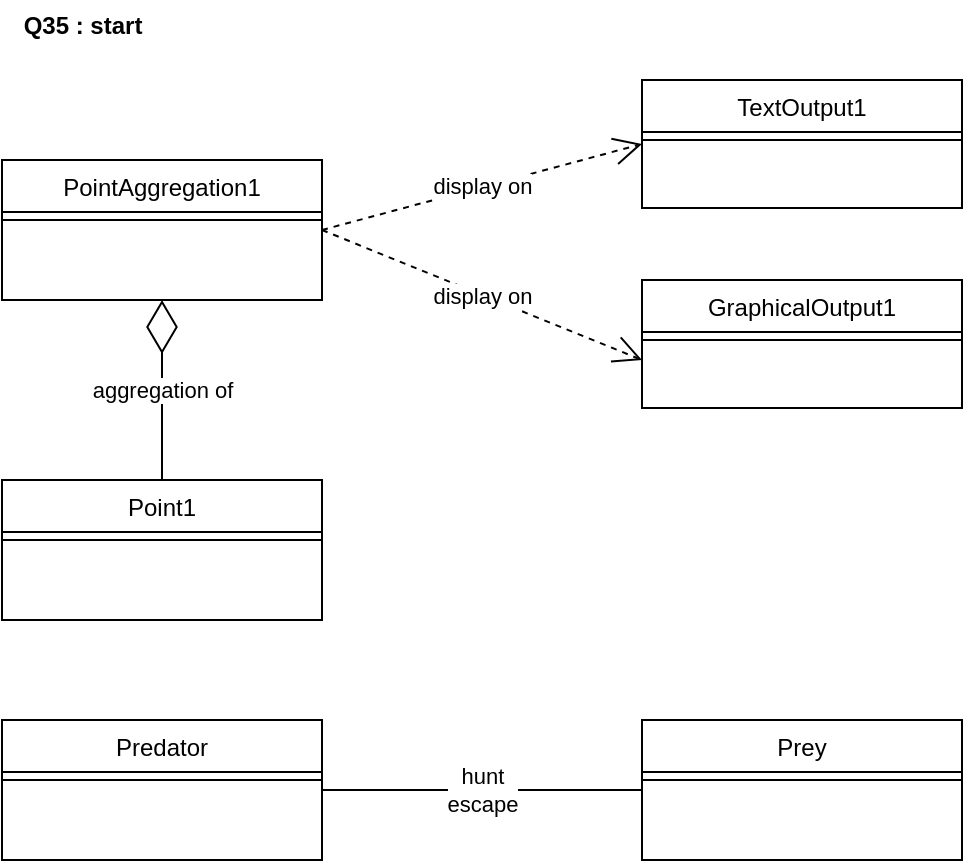 <mxfile version="24.2.5" type="device" pages="2">
  <diagram id="C5RBs43oDa-KdzZeNtuy" name="Q35 : START">
    <mxGraphModel dx="1195" dy="712" grid="1" gridSize="10" guides="1" tooltips="1" connect="1" arrows="1" fold="1" page="1" pageScale="1" pageWidth="827" pageHeight="1169" math="0" shadow="0">
      <root>
        <mxCell id="WIyWlLk6GJQsqaUBKTNV-0" />
        <mxCell id="WIyWlLk6GJQsqaUBKTNV-1" parent="WIyWlLk6GJQsqaUBKTNV-0" />
        <mxCell id="_gv9dCKtyLKJaSsT8e1p-0" value="TextOutput1" style="swimlane;fontStyle=0;align=center;verticalAlign=top;childLayout=stackLayout;horizontal=1;startSize=26;horizontalStack=0;resizeParent=1;resizeLast=0;collapsible=1;marginBottom=0;rounded=0;shadow=0;strokeWidth=1;" vertex="1" parent="WIyWlLk6GJQsqaUBKTNV-1">
          <mxGeometry x="480" y="80" width="160" height="64" as="geometry">
            <mxRectangle x="130" y="380" width="160" height="26" as="alternateBounds" />
          </mxGeometry>
        </mxCell>
        <mxCell id="_gv9dCKtyLKJaSsT8e1p-3" value="" style="line;html=1;strokeWidth=1;align=left;verticalAlign=middle;spacingTop=-1;spacingLeft=3;spacingRight=3;rotatable=0;labelPosition=right;points=[];portConstraint=eastwest;" vertex="1" parent="_gv9dCKtyLKJaSsT8e1p-0">
          <mxGeometry y="26" width="160" height="8" as="geometry" />
        </mxCell>
        <mxCell id="_gv9dCKtyLKJaSsT8e1p-6" value="GraphicalOutput1" style="swimlane;fontStyle=0;align=center;verticalAlign=top;childLayout=stackLayout;horizontal=1;startSize=26;horizontalStack=0;resizeParent=1;resizeLast=0;collapsible=1;marginBottom=0;rounded=0;shadow=0;strokeWidth=1;" vertex="1" parent="WIyWlLk6GJQsqaUBKTNV-1">
          <mxGeometry x="480" y="180" width="160" height="64" as="geometry">
            <mxRectangle x="130" y="380" width="160" height="26" as="alternateBounds" />
          </mxGeometry>
        </mxCell>
        <mxCell id="_gv9dCKtyLKJaSsT8e1p-7" value="" style="line;html=1;strokeWidth=1;align=left;verticalAlign=middle;spacingTop=-1;spacingLeft=3;spacingRight=3;rotatable=0;labelPosition=right;points=[];portConstraint=eastwest;" vertex="1" parent="_gv9dCKtyLKJaSsT8e1p-6">
          <mxGeometry y="26" width="160" height="8" as="geometry" />
        </mxCell>
        <mxCell id="_gv9dCKtyLKJaSsT8e1p-9" value="Point1" style="swimlane;fontStyle=0;align=center;verticalAlign=top;childLayout=stackLayout;horizontal=1;startSize=26;horizontalStack=0;resizeParent=1;resizeLast=0;collapsible=1;marginBottom=0;rounded=0;shadow=0;strokeWidth=1;" vertex="1" parent="WIyWlLk6GJQsqaUBKTNV-1">
          <mxGeometry x="160" y="280" width="160" height="70" as="geometry">
            <mxRectangle x="340" y="380" width="170" height="26" as="alternateBounds" />
          </mxGeometry>
        </mxCell>
        <mxCell id="_gv9dCKtyLKJaSsT8e1p-11" value="" style="line;html=1;strokeWidth=1;align=left;verticalAlign=middle;spacingTop=-1;spacingLeft=3;spacingRight=3;rotatable=0;labelPosition=right;points=[];portConstraint=eastwest;" vertex="1" parent="_gv9dCKtyLKJaSsT8e1p-9">
          <mxGeometry y="26" width="160" height="8" as="geometry" />
        </mxCell>
        <mxCell id="_gv9dCKtyLKJaSsT8e1p-17" value="display on" style="rounded=0;orthogonalLoop=1;jettySize=auto;html=1;dashed=1;exitX=1;exitY=0.5;exitDx=0;exitDy=0;endArrow=open;endFill=0;endSize=12;" edge="1" parent="WIyWlLk6GJQsqaUBKTNV-1" source="_gv9dCKtyLKJaSsT8e1p-13">
          <mxGeometry relative="1" as="geometry">
            <mxPoint x="480" y="220" as="targetPoint" />
          </mxGeometry>
        </mxCell>
        <mxCell id="_gv9dCKtyLKJaSsT8e1p-13" value="PointAggregation1" style="swimlane;fontStyle=0;align=center;verticalAlign=top;childLayout=stackLayout;horizontal=1;startSize=26;horizontalStack=0;resizeParent=1;resizeLast=0;collapsible=1;marginBottom=0;rounded=0;shadow=0;strokeWidth=1;" vertex="1" parent="WIyWlLk6GJQsqaUBKTNV-1">
          <mxGeometry x="160" y="120" width="160" height="70" as="geometry">
            <mxRectangle x="340" y="380" width="170" height="26" as="alternateBounds" />
          </mxGeometry>
        </mxCell>
        <mxCell id="_gv9dCKtyLKJaSsT8e1p-14" value="" style="line;html=1;strokeWidth=1;align=left;verticalAlign=middle;spacingTop=-1;spacingLeft=3;spacingRight=3;rotatable=0;labelPosition=right;points=[];portConstraint=eastwest;" vertex="1" parent="_gv9dCKtyLKJaSsT8e1p-13">
          <mxGeometry y="26" width="160" height="8" as="geometry" />
        </mxCell>
        <mxCell id="_gv9dCKtyLKJaSsT8e1p-15" value="aggregation of" style="endArrow=diamondThin;endFill=0;endSize=24;html=1;rounded=0;exitX=0.5;exitY=0;exitDx=0;exitDy=0;entryX=0.5;entryY=1;entryDx=0;entryDy=0;" edge="1" parent="WIyWlLk6GJQsqaUBKTNV-1" source="_gv9dCKtyLKJaSsT8e1p-9" target="_gv9dCKtyLKJaSsT8e1p-13">
          <mxGeometry width="160" relative="1" as="geometry">
            <mxPoint x="-20" y="220" as="sourcePoint" />
            <mxPoint x="390" y="250" as="targetPoint" />
          </mxGeometry>
        </mxCell>
        <mxCell id="_gv9dCKtyLKJaSsT8e1p-16" value="display on" style="endArrow=open;endSize=12;dashed=1;html=1;rounded=0;exitX=1;exitY=0.5;exitDx=0;exitDy=0;entryX=0;entryY=0.5;entryDx=0;entryDy=0;" edge="1" parent="WIyWlLk6GJQsqaUBKTNV-1" source="_gv9dCKtyLKJaSsT8e1p-13" target="_gv9dCKtyLKJaSsT8e1p-0">
          <mxGeometry width="160" relative="1" as="geometry">
            <mxPoint x="280" y="170" as="sourcePoint" />
            <mxPoint x="440" y="170" as="targetPoint" />
          </mxGeometry>
        </mxCell>
        <mxCell id="_gv9dCKtyLKJaSsT8e1p-18" value="Predator" style="swimlane;fontStyle=0;align=center;verticalAlign=top;childLayout=stackLayout;horizontal=1;startSize=26;horizontalStack=0;resizeParent=1;resizeLast=0;collapsible=1;marginBottom=0;rounded=0;shadow=0;strokeWidth=1;" vertex="1" parent="WIyWlLk6GJQsqaUBKTNV-1">
          <mxGeometry x="160" y="400" width="160" height="70" as="geometry">
            <mxRectangle x="340" y="380" width="170" height="26" as="alternateBounds" />
          </mxGeometry>
        </mxCell>
        <mxCell id="_gv9dCKtyLKJaSsT8e1p-19" value="" style="line;html=1;strokeWidth=1;align=left;verticalAlign=middle;spacingTop=-1;spacingLeft=3;spacingRight=3;rotatable=0;labelPosition=right;points=[];portConstraint=eastwest;" vertex="1" parent="_gv9dCKtyLKJaSsT8e1p-18">
          <mxGeometry y="26" width="160" height="8" as="geometry" />
        </mxCell>
        <mxCell id="_gv9dCKtyLKJaSsT8e1p-20" value="Prey" style="swimlane;fontStyle=0;align=center;verticalAlign=top;childLayout=stackLayout;horizontal=1;startSize=26;horizontalStack=0;resizeParent=1;resizeLast=0;collapsible=1;marginBottom=0;rounded=0;shadow=0;strokeWidth=1;" vertex="1" parent="WIyWlLk6GJQsqaUBKTNV-1">
          <mxGeometry x="480" y="400" width="160" height="70" as="geometry">
            <mxRectangle x="340" y="380" width="170" height="26" as="alternateBounds" />
          </mxGeometry>
        </mxCell>
        <mxCell id="_gv9dCKtyLKJaSsT8e1p-21" value="" style="line;html=1;strokeWidth=1;align=left;verticalAlign=middle;spacingTop=-1;spacingLeft=3;spacingRight=3;rotatable=0;labelPosition=right;points=[];portConstraint=eastwest;" vertex="1" parent="_gv9dCKtyLKJaSsT8e1p-20">
          <mxGeometry y="26" width="160" height="8" as="geometry" />
        </mxCell>
        <mxCell id="_gv9dCKtyLKJaSsT8e1p-22" value="hunt&lt;br&gt;escape" style="endArrow=none;startArrow=none;endFill=0;startFill=0;html=1;rounded=0;exitX=1;exitY=0.5;exitDx=0;exitDy=0;entryX=0;entryY=0.5;entryDx=0;entryDy=0;endSize=12;startSize=12;" edge="1" parent="WIyWlLk6GJQsqaUBKTNV-1" source="_gv9dCKtyLKJaSsT8e1p-18" target="_gv9dCKtyLKJaSsT8e1p-20">
          <mxGeometry width="160" relative="1" as="geometry">
            <mxPoint x="280" y="400" as="sourcePoint" />
            <mxPoint x="440" y="400" as="targetPoint" />
          </mxGeometry>
        </mxCell>
        <mxCell id="_gv9dCKtyLKJaSsT8e1p-23" value="Q35 : start" style="text;align=center;fontStyle=1;verticalAlign=middle;spacingLeft=3;spacingRight=3;strokeColor=none;rotatable=0;points=[[0,0.5],[1,0.5]];portConstraint=eastwest;html=1;" vertex="1" parent="WIyWlLk6GJQsqaUBKTNV-1">
          <mxGeometry x="160" y="40" width="80" height="26" as="geometry" />
        </mxCell>
      </root>
    </mxGraphModel>
  </diagram>
  <diagram name="Q35 : TARGET" id="x1TVQZB6K8Zii4OtJYfK">
    <mxGraphModel dx="1434" dy="854" grid="1" gridSize="10" guides="1" tooltips="1" connect="1" arrows="1" fold="1" page="1" pageScale="1" pageWidth="827" pageHeight="1169" math="0" shadow="0">
      <root>
        <mxCell id="fo7etrAs726pXB6VazFA-0" />
        <mxCell id="fo7etrAs726pXB6VazFA-1" parent="fo7etrAs726pXB6VazFA-0" />
        <mxCell id="fo7etrAs726pXB6VazFA-4" value="GraphicalOutput2" style="swimlane;fontStyle=0;align=center;verticalAlign=top;childLayout=stackLayout;horizontal=1;startSize=26;horizontalStack=0;resizeParent=1;resizeLast=0;collapsible=1;marginBottom=0;rounded=0;shadow=0;strokeWidth=1;" vertex="1" parent="fo7etrAs726pXB6VazFA-1">
          <mxGeometry x="480" y="164" width="160" height="64" as="geometry">
            <mxRectangle x="130" y="380" width="160" height="26" as="alternateBounds" />
          </mxGeometry>
        </mxCell>
        <mxCell id="fo7etrAs726pXB6VazFA-5" value="" style="line;html=1;strokeWidth=1;align=left;verticalAlign=middle;spacingTop=-1;spacingLeft=3;spacingRight=3;rotatable=0;labelPosition=right;points=[];portConstraint=eastwest;rounded=0;" vertex="1" parent="fo7etrAs726pXB6VazFA-4">
          <mxGeometry y="26" width="160" height="8" as="geometry" />
        </mxCell>
        <mxCell id="fo7etrAs726pXB6VazFA-6" value="Animal" style="swimlane;fontStyle=0;align=center;verticalAlign=top;childLayout=stackLayout;horizontal=1;startSize=26;horizontalStack=0;resizeParent=1;resizeLast=0;collapsible=1;marginBottom=0;rounded=0;shadow=0;strokeWidth=1;" vertex="1" parent="fo7etrAs726pXB6VazFA-1">
          <mxGeometry x="160" y="321" width="160" height="70" as="geometry">
            <mxRectangle x="340" y="380" width="170" height="26" as="alternateBounds" />
          </mxGeometry>
        </mxCell>
        <mxCell id="fo7etrAs726pXB6VazFA-7" value="" style="line;html=1;strokeWidth=1;align=left;verticalAlign=middle;spacingTop=-1;spacingLeft=3;spacingRight=3;rotatable=0;labelPosition=right;points=[];portConstraint=eastwest;rounded=0;" vertex="1" parent="fo7etrAs726pXB6VazFA-6">
          <mxGeometry y="26" width="160" height="8" as="geometry" />
        </mxCell>
        <mxCell id="fo7etrAs726pXB6VazFA-8" value="display on" style="rounded=0;orthogonalLoop=1;jettySize=auto;html=1;dashed=1;exitX=1;exitY=0.5;exitDx=0;exitDy=0;endArrow=open;endFill=0;endSize=12;entryX=0;entryY=0.5;entryDx=0;entryDy=0;" edge="1" parent="fo7etrAs726pXB6VazFA-1" source="fo7etrAs726pXB6VazFA-9" target="fo7etrAs726pXB6VazFA-4">
          <mxGeometry relative="1" as="geometry">
            <mxPoint x="480" y="261" as="targetPoint" />
          </mxGeometry>
        </mxCell>
        <mxCell id="fo7etrAs726pXB6VazFA-9" value="Jungle" style="swimlane;fontStyle=0;align=center;verticalAlign=top;childLayout=stackLayout;horizontal=1;startSize=26;horizontalStack=0;resizeParent=1;resizeLast=0;collapsible=1;marginBottom=0;rounded=0;shadow=0;strokeWidth=1;" vertex="1" parent="fo7etrAs726pXB6VazFA-1">
          <mxGeometry x="160" y="161" width="160" height="70" as="geometry">
            <mxRectangle x="340" y="380" width="170" height="26" as="alternateBounds" />
          </mxGeometry>
        </mxCell>
        <mxCell id="fo7etrAs726pXB6VazFA-10" value="" style="line;html=1;strokeWidth=1;align=left;verticalAlign=middle;spacingTop=-1;spacingLeft=3;spacingRight=3;rotatable=0;labelPosition=right;points=[];portConstraint=eastwest;rounded=0;" vertex="1" parent="fo7etrAs726pXB6VazFA-9">
          <mxGeometry y="26" width="160" height="8" as="geometry" />
        </mxCell>
        <mxCell id="fo7etrAs726pXB6VazFA-11" value="" style="endArrow=diamondThin;endFill=0;endSize=24;html=1;rounded=0;exitX=0.5;exitY=0;exitDx=0;exitDy=0;entryX=0.5;entryY=1;entryDx=0;entryDy=0;" edge="1" parent="fo7etrAs726pXB6VazFA-1" source="fo7etrAs726pXB6VazFA-6" target="fo7etrAs726pXB6VazFA-9">
          <mxGeometry width="160" relative="1" as="geometry">
            <mxPoint x="-20" y="261" as="sourcePoint" />
            <mxPoint x="390" y="291" as="targetPoint" />
          </mxGeometry>
        </mxCell>
        <mxCell id="i_uhqKLeWlCGz6DYtzGY-0" value="is child of" style="rounded=0;orthogonalLoop=1;jettySize=auto;html=1;entryX=0.5;entryY=1;entryDx=0;entryDy=0;endArrow=block;endFill=0;endSize=14;" edge="1" parent="fo7etrAs726pXB6VazFA-1" source="fo7etrAs726pXB6VazFA-13" target="fo7etrAs726pXB6VazFA-6">
          <mxGeometry relative="1" as="geometry" />
        </mxCell>
        <mxCell id="fo7etrAs726pXB6VazFA-13" value="Predator" style="swimlane;fontStyle=0;align=center;verticalAlign=top;childLayout=stackLayout;horizontal=1;startSize=26;horizontalStack=0;resizeParent=1;resizeLast=0;collapsible=1;marginBottom=0;rounded=0;shadow=0;strokeWidth=1;" vertex="1" parent="fo7etrAs726pXB6VazFA-1">
          <mxGeometry x="39" y="461" width="160" height="70" as="geometry">
            <mxRectangle x="340" y="380" width="170" height="26" as="alternateBounds" />
          </mxGeometry>
        </mxCell>
        <mxCell id="fo7etrAs726pXB6VazFA-14" value="" style="line;html=1;strokeWidth=1;align=left;verticalAlign=middle;spacingTop=-1;spacingLeft=3;spacingRight=3;rotatable=0;labelPosition=right;points=[];portConstraint=eastwest;rounded=0;" vertex="1" parent="fo7etrAs726pXB6VazFA-13">
          <mxGeometry y="26" width="160" height="8" as="geometry" />
        </mxCell>
        <mxCell id="fo7etrAs726pXB6VazFA-15" value="Prey" style="swimlane;fontStyle=0;align=center;verticalAlign=top;childLayout=stackLayout;horizontal=1;startSize=26;horizontalStack=0;resizeParent=1;resizeLast=0;collapsible=1;marginBottom=0;rounded=0;shadow=0;strokeWidth=1;" vertex="1" parent="fo7etrAs726pXB6VazFA-1">
          <mxGeometry x="280" y="461" width="160" height="70" as="geometry">
            <mxRectangle x="340" y="380" width="170" height="26" as="alternateBounds" />
          </mxGeometry>
        </mxCell>
        <mxCell id="fo7etrAs726pXB6VazFA-16" value="" style="line;html=1;strokeWidth=1;align=left;verticalAlign=middle;spacingTop=-1;spacingLeft=3;spacingRight=3;rotatable=0;labelPosition=right;points=[];portConstraint=eastwest;rounded=0;" vertex="1" parent="fo7etrAs726pXB6VazFA-15">
          <mxGeometry y="26" width="160" height="8" as="geometry" />
        </mxCell>
        <mxCell id="fo7etrAs726pXB6VazFA-17" value="" style="endArrow=open;startArrow=open;endFill=0;startFill=0;html=1;rounded=0;exitX=1;exitY=0.5;exitDx=0;exitDy=0;entryX=0;entryY=0.5;entryDx=0;entryDy=0;endSize=12;startSize=12;" edge="1" parent="fo7etrAs726pXB6VazFA-1" source="fo7etrAs726pXB6VazFA-13" target="fo7etrAs726pXB6VazFA-15">
          <mxGeometry width="160" relative="1" as="geometry">
            <mxPoint x="120" y="461" as="sourcePoint" />
            <mxPoint x="280" y="461" as="targetPoint" />
          </mxGeometry>
        </mxCell>
        <mxCell id="fo7etrAs726pXB6VazFA-18" value="Q35 : target" style="text;align=center;fontStyle=1;verticalAlign=middle;spacingLeft=3;spacingRight=3;strokeColor=none;rotatable=0;points=[[0,0.5],[1,0.5]];portConstraint=eastwest;html=1;rounded=0;" vertex="1" parent="fo7etrAs726pXB6VazFA-1">
          <mxGeometry x="160" y="40" width="80" height="26" as="geometry" />
        </mxCell>
        <mxCell id="i_uhqKLeWlCGz6DYtzGY-1" value="is child of" style="rounded=0;orthogonalLoop=1;jettySize=auto;html=1;endArrow=block;endFill=0;endSize=14;exitX=0.5;exitY=0;exitDx=0;exitDy=0;" edge="1" parent="fo7etrAs726pXB6VazFA-1" source="fo7etrAs726pXB6VazFA-15">
          <mxGeometry relative="1" as="geometry">
            <mxPoint x="169" y="471" as="sourcePoint" />
            <mxPoint x="240" y="391" as="targetPoint" />
          </mxGeometry>
        </mxCell>
        <mxCell id="i_uhqKLeWlCGz6DYtzGY-2" value="GraphicalOutput1" style="swimlane;fontStyle=0;align=center;verticalAlign=top;childLayout=stackLayout;horizontal=1;startSize=26;horizontalStack=0;resizeParent=1;resizeLast=0;collapsible=1;marginBottom=0;rounded=0;shadow=0;strokeWidth=1;" vertex="1" parent="fo7etrAs726pXB6VazFA-1">
          <mxGeometry x="480" y="40" width="160" height="64" as="geometry">
            <mxRectangle x="130" y="380" width="160" height="26" as="alternateBounds" />
          </mxGeometry>
        </mxCell>
        <mxCell id="i_uhqKLeWlCGz6DYtzGY-3" value="" style="line;html=1;strokeWidth=1;align=left;verticalAlign=middle;spacingTop=-1;spacingLeft=3;spacingRight=3;rotatable=0;labelPosition=right;points=[];portConstraint=eastwest;rounded=0;" vertex="1" parent="i_uhqKLeWlCGz6DYtzGY-2">
          <mxGeometry y="26" width="160" height="8" as="geometry" />
        </mxCell>
        <mxCell id="i_uhqKLeWlCGz6DYtzGY-4" value="is child of" style="rounded=0;orthogonalLoop=1;jettySize=auto;html=1;entryX=0.5;entryY=1;entryDx=0;entryDy=0;endArrow=block;endFill=0;endSize=14;exitX=0.5;exitY=0;exitDx=0;exitDy=0;" edge="1" parent="fo7etrAs726pXB6VazFA-1" source="fo7etrAs726pXB6VazFA-4" target="i_uhqKLeWlCGz6DYtzGY-2">
          <mxGeometry relative="1" as="geometry">
            <mxPoint x="590" y="330" as="sourcePoint" />
            <mxPoint x="671" y="260" as="targetPoint" />
          </mxGeometry>
        </mxCell>
        <mxCell id="Kc3UD-sIuehPm3kkiFbA-0" value="Water " style="swimlane;fontStyle=0;align=center;verticalAlign=top;childLayout=stackLayout;horizontal=1;startSize=26;horizontalStack=0;resizeParent=1;resizeLast=0;collapsible=1;marginBottom=0;rounded=0;shadow=0;strokeWidth=1;" vertex="1" parent="fo7etrAs726pXB6VazFA-1">
          <mxGeometry x="520" y="360" width="160" height="70" as="geometry">
            <mxRectangle x="340" y="380" width="170" height="26" as="alternateBounds" />
          </mxGeometry>
        </mxCell>
        <mxCell id="Kc3UD-sIuehPm3kkiFbA-1" value="" style="line;html=1;strokeWidth=1;align=left;verticalAlign=middle;spacingTop=-1;spacingLeft=3;spacingRight=3;rotatable=0;labelPosition=right;points=[];portConstraint=eastwest;rounded=0;" vertex="1" parent="Kc3UD-sIuehPm3kkiFbA-0">
          <mxGeometry y="26" width="160" height="8" as="geometry" />
        </mxCell>
        <mxCell id="Kc3UD-sIuehPm3kkiFbA-2" value="à intégrer à l&#39;application :&amp;nbsp;" style="text;align=left;fontStyle=1;verticalAlign=middle;spacingLeft=3;spacingRight=3;strokeColor=none;rotatable=0;points=[[0,0.5],[1,0.5]];portConstraint=eastwest;html=1;rounded=0;" vertex="1" parent="fo7etrAs726pXB6VazFA-1">
          <mxGeometry x="520" y="300" width="170" height="41" as="geometry" />
        </mxCell>
        <mxCell id="Kc3UD-sIuehPm3kkiFbA-3" value="Archaeplastida " style="swimlane;fontStyle=0;align=center;verticalAlign=top;childLayout=stackLayout;horizontal=1;startSize=26;horizontalStack=0;resizeParent=1;resizeLast=0;collapsible=1;marginBottom=0;rounded=0;shadow=0;strokeWidth=1;" vertex="1" parent="fo7etrAs726pXB6VazFA-1">
          <mxGeometry x="520" y="460" width="160" height="70" as="geometry">
            <mxRectangle x="340" y="380" width="170" height="26" as="alternateBounds" />
          </mxGeometry>
        </mxCell>
        <mxCell id="Kc3UD-sIuehPm3kkiFbA-4" value="" style="line;html=1;strokeWidth=1;align=left;verticalAlign=middle;spacingTop=-1;spacingLeft=3;spacingRight=3;rotatable=0;labelPosition=right;points=[];portConstraint=eastwest;rounded=0;" vertex="1" parent="Kc3UD-sIuehPm3kkiFbA-3">
          <mxGeometry y="26" width="160" height="8" as="geometry" />
        </mxCell>
        <mxCell id="Kc3UD-sIuehPm3kkiFbA-5" value="" style="rounded=0;whiteSpace=wrap;html=1;fillColor=none;fontColor=#ffffff;strokeColor=#314354;dashed=1;" vertex="1" parent="fo7etrAs726pXB6VazFA-1">
          <mxGeometry x="480" y="290.5" width="250" height="299.5" as="geometry" />
        </mxCell>
      </root>
    </mxGraphModel>
  </diagram>
</mxfile>
